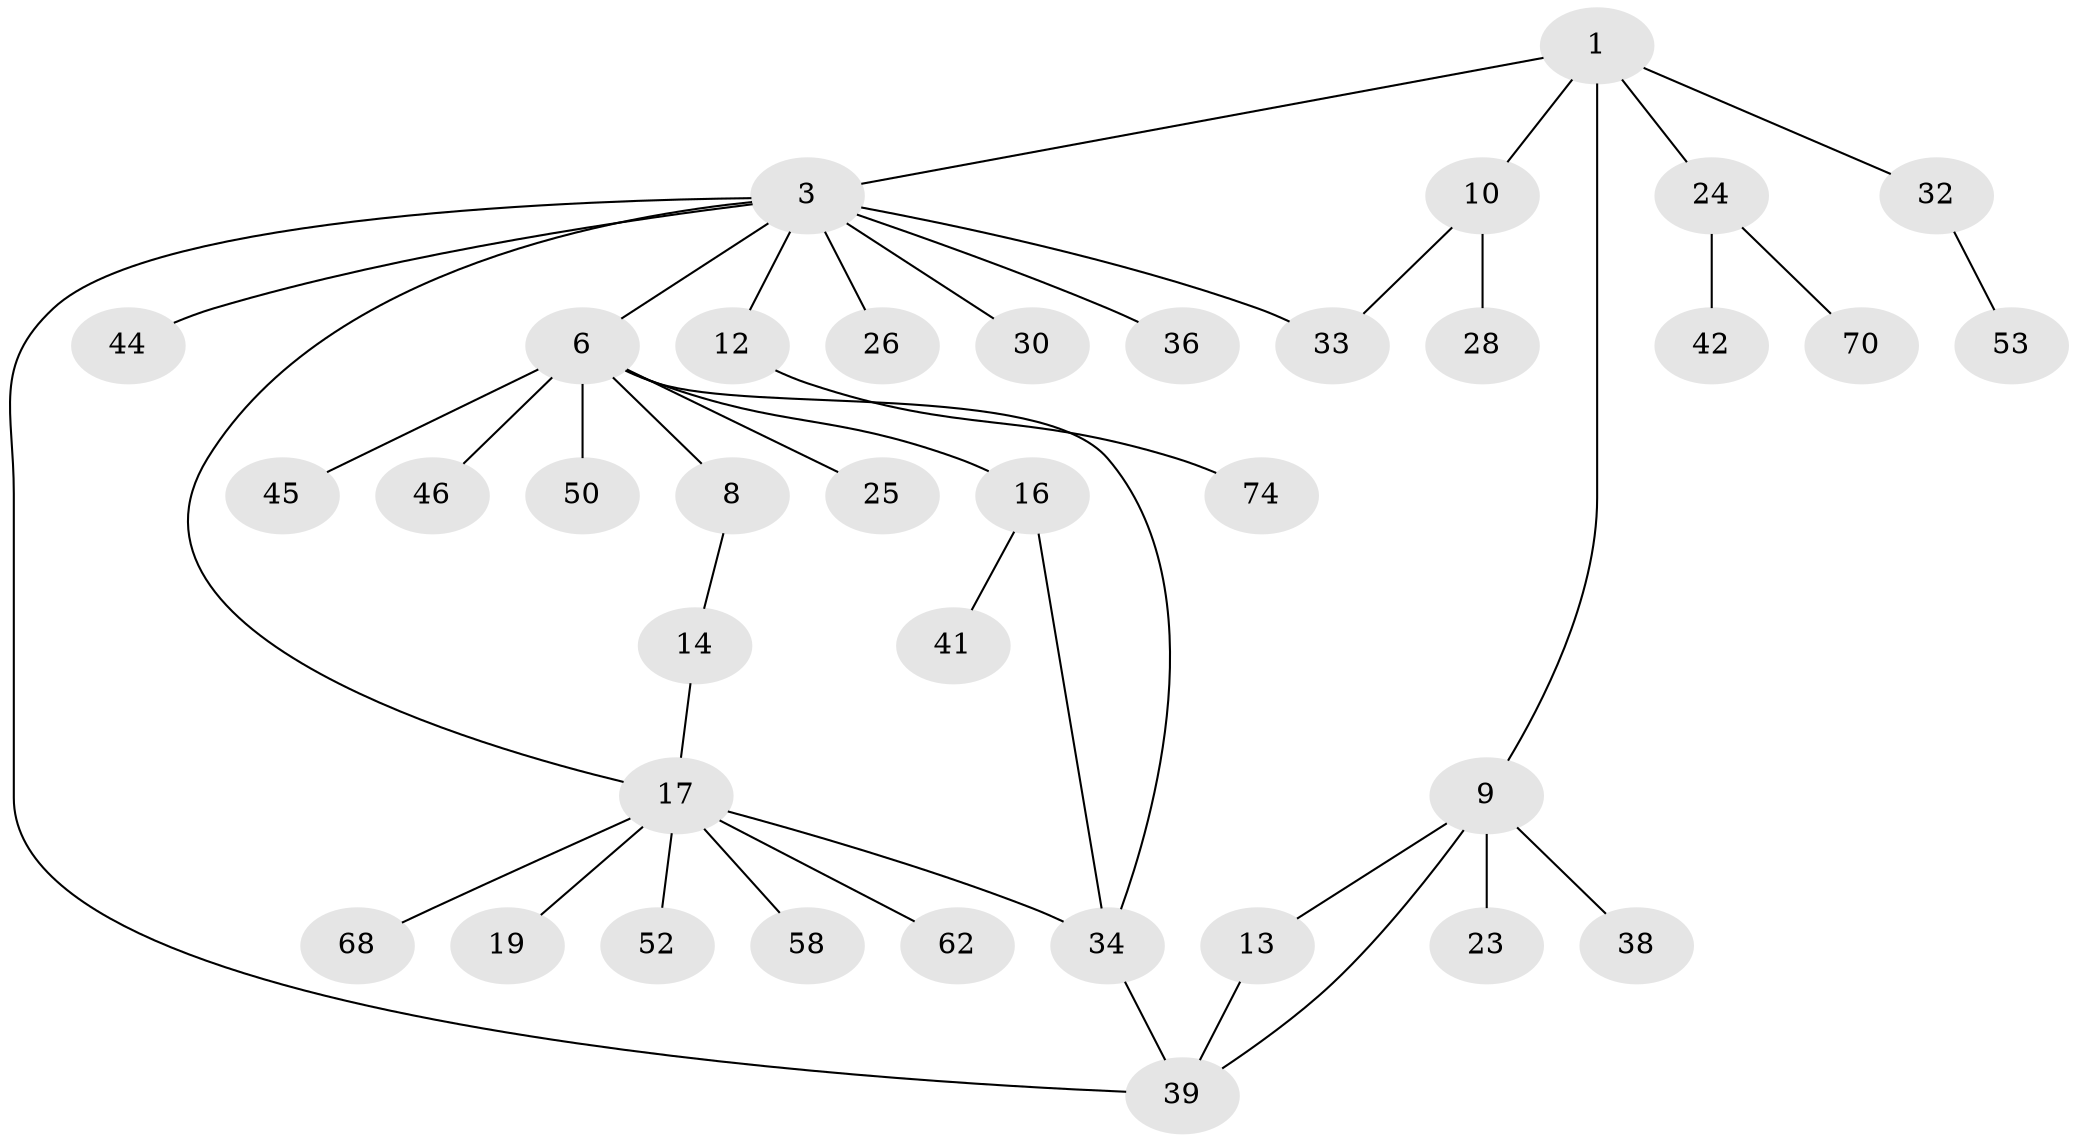 // original degree distribution, {3: 0.17333333333333334, 8: 0.013333333333333334, 4: 0.09333333333333334, 6: 0.013333333333333334, 1: 0.4666666666666667, 5: 0.04, 2: 0.18666666666666668, 7: 0.013333333333333334}
// Generated by graph-tools (version 1.1) at 2025/13/03/09/25 04:13:28]
// undirected, 37 vertices, 43 edges
graph export_dot {
graph [start="1"]
  node [color=gray90,style=filled];
  1 [super="+2+20"];
  3 [super="+5+4+22+64"];
  6 [super="+11+7"];
  8;
  9;
  10;
  12;
  13 [super="+29+18"];
  14;
  16;
  17 [super="+21+31"];
  19 [super="+40"];
  23;
  24;
  25 [super="+61"];
  26;
  28 [super="+43+60+48"];
  30;
  32 [super="+72"];
  33 [super="+65+66+35"];
  34 [super="+54+73+55"];
  36;
  38;
  39 [super="+57"];
  41;
  42;
  44;
  45;
  46 [super="+47"];
  50;
  52;
  53;
  58;
  62;
  68;
  70;
  74;
  1 -- 10;
  1 -- 3;
  1 -- 9;
  1 -- 24;
  1 -- 32;
  3 -- 6;
  3 -- 36;
  3 -- 44;
  3 -- 33;
  3 -- 26;
  3 -- 17;
  3 -- 12;
  3 -- 30;
  3 -- 39;
  6 -- 8 [weight=2];
  6 -- 34;
  6 -- 16;
  6 -- 50;
  6 -- 25;
  6 -- 45;
  6 -- 46;
  8 -- 14;
  9 -- 13;
  9 -- 23;
  9 -- 38;
  9 -- 39;
  10 -- 28;
  10 -- 33;
  12 -- 74;
  13 -- 39;
  14 -- 17;
  16 -- 41;
  16 -- 34;
  17 -- 19;
  17 -- 52;
  17 -- 62;
  17 -- 58;
  17 -- 34;
  17 -- 68;
  24 -- 42;
  24 -- 70;
  32 -- 53;
  34 -- 39;
}
